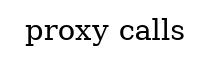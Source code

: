  /* dot -oproxy_calls.png -Tpng proxy_calls.dot */ 
digraph proxy_calls {
label="proxy calls";
rankdir=LR;
}
